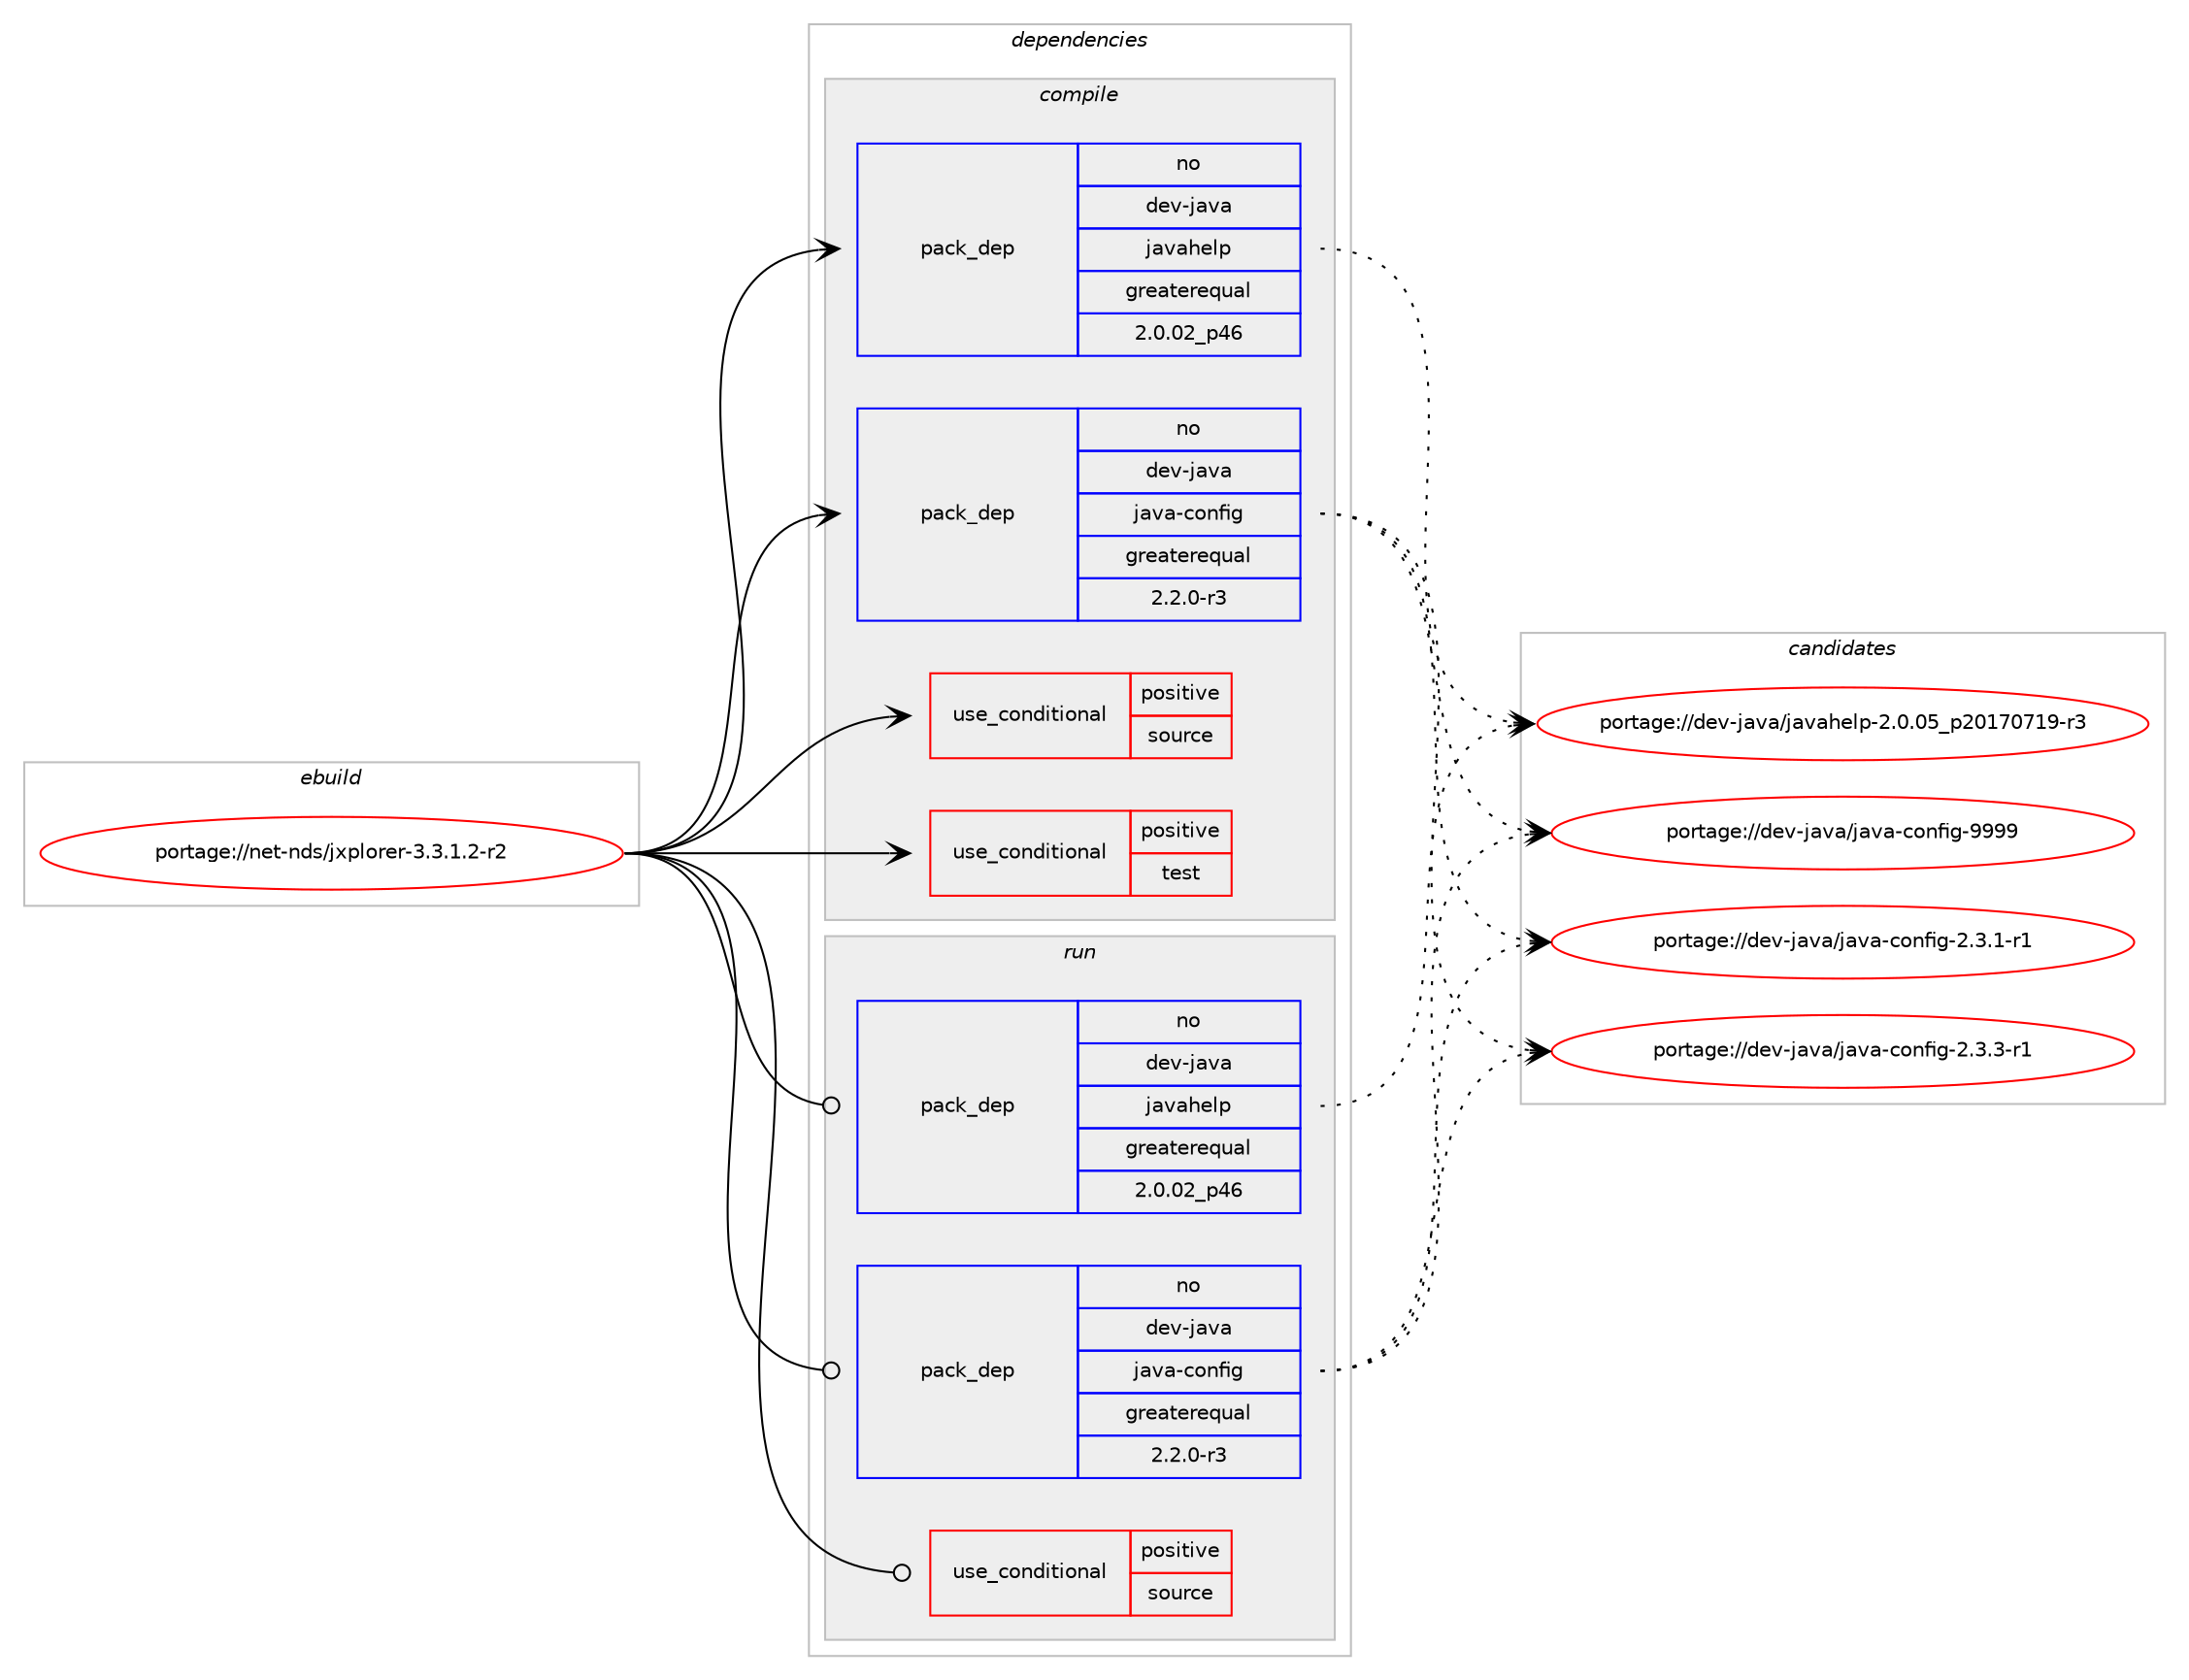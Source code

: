 digraph prolog {

# *************
# Graph options
# *************

newrank=true;
concentrate=true;
compound=true;
graph [rankdir=LR,fontname=Helvetica,fontsize=10,ranksep=1.5];#, ranksep=2.5, nodesep=0.2];
edge  [arrowhead=vee];
node  [fontname=Helvetica,fontsize=10];

# **********
# The ebuild
# **********

subgraph cluster_leftcol {
color=gray;
rank=same;
label=<<i>ebuild</i>>;
id [label="portage://net-nds/jxplorer-3.3.1.2-r2", color=red, width=4, href="../net-nds/jxplorer-3.3.1.2-r2.svg"];
}

# ****************
# The dependencies
# ****************

subgraph cluster_midcol {
color=gray;
label=<<i>dependencies</i>>;
subgraph cluster_compile {
fillcolor="#eeeeee";
style=filled;
label=<<i>compile</i>>;
subgraph cond678 {
dependency852 [label=<<TABLE BORDER="0" CELLBORDER="1" CELLSPACING="0" CELLPADDING="4"><TR><TD ROWSPAN="3" CELLPADDING="10">use_conditional</TD></TR><TR><TD>positive</TD></TR><TR><TD>source</TD></TR></TABLE>>, shape=none, color=red];
# *** BEGIN UNKNOWN DEPENDENCY TYPE (TODO) ***
# dependency852 -> package_dependency(portage://net-nds/jxplorer-3.3.1.2-r2,install,no,app-arch,zip,none,[,,],[],[])
# *** END UNKNOWN DEPENDENCY TYPE (TODO) ***

}
id:e -> dependency852:w [weight=20,style="solid",arrowhead="vee"];
subgraph cond679 {
dependency853 [label=<<TABLE BORDER="0" CELLBORDER="1" CELLSPACING="0" CELLPADDING="4"><TR><TD ROWSPAN="3" CELLPADDING="10">use_conditional</TD></TR><TR><TD>positive</TD></TR><TR><TD>test</TD></TR></TABLE>>, shape=none, color=red];
# *** BEGIN UNKNOWN DEPENDENCY TYPE (TODO) ***
# dependency853 -> package_dependency(portage://net-nds/jxplorer-3.3.1.2-r2,install,no,dev-java,junit,none,[,,],[slot(0)],[])
# *** END UNKNOWN DEPENDENCY TYPE (TODO) ***

}
id:e -> dependency853:w [weight=20,style="solid",arrowhead="vee"];
subgraph pack159 {
dependency854 [label=<<TABLE BORDER="0" CELLBORDER="1" CELLSPACING="0" CELLPADDING="4" WIDTH="220"><TR><TD ROWSPAN="6" CELLPADDING="30">pack_dep</TD></TR><TR><TD WIDTH="110">no</TD></TR><TR><TD>dev-java</TD></TR><TR><TD>java-config</TD></TR><TR><TD>greaterequal</TD></TR><TR><TD>2.2.0-r3</TD></TR></TABLE>>, shape=none, color=blue];
}
id:e -> dependency854:w [weight=20,style="solid",arrowhead="vee"];
subgraph pack160 {
dependency855 [label=<<TABLE BORDER="0" CELLBORDER="1" CELLSPACING="0" CELLPADDING="4" WIDTH="220"><TR><TD ROWSPAN="6" CELLPADDING="30">pack_dep</TD></TR><TR><TD WIDTH="110">no</TD></TR><TR><TD>dev-java</TD></TR><TR><TD>javahelp</TD></TR><TR><TD>greaterequal</TD></TR><TR><TD>2.0.02_p46</TD></TR></TABLE>>, shape=none, color=blue];
}
id:e -> dependency855:w [weight=20,style="solid",arrowhead="vee"];
# *** BEGIN UNKNOWN DEPENDENCY TYPE (TODO) ***
# id -> package_dependency(portage://net-nds/jxplorer-3.3.1.2-r2,install,no,virtual,jdk,none,[,,],[slot(1.8)],[])
# *** END UNKNOWN DEPENDENCY TYPE (TODO) ***

}
subgraph cluster_compileandrun {
fillcolor="#eeeeee";
style=filled;
label=<<i>compile and run</i>>;
}
subgraph cluster_run {
fillcolor="#eeeeee";
style=filled;
label=<<i>run</i>>;
subgraph cond680 {
dependency856 [label=<<TABLE BORDER="0" CELLBORDER="1" CELLSPACING="0" CELLPADDING="4"><TR><TD ROWSPAN="3" CELLPADDING="10">use_conditional</TD></TR><TR><TD>positive</TD></TR><TR><TD>source</TD></TR></TABLE>>, shape=none, color=red];
# *** BEGIN UNKNOWN DEPENDENCY TYPE (TODO) ***
# dependency856 -> package_dependency(portage://net-nds/jxplorer-3.3.1.2-r2,run,no,app-arch,zip,none,[,,],[],[])
# *** END UNKNOWN DEPENDENCY TYPE (TODO) ***

}
id:e -> dependency856:w [weight=20,style="solid",arrowhead="odot"];
subgraph pack161 {
dependency857 [label=<<TABLE BORDER="0" CELLBORDER="1" CELLSPACING="0" CELLPADDING="4" WIDTH="220"><TR><TD ROWSPAN="6" CELLPADDING="30">pack_dep</TD></TR><TR><TD WIDTH="110">no</TD></TR><TR><TD>dev-java</TD></TR><TR><TD>java-config</TD></TR><TR><TD>greaterequal</TD></TR><TR><TD>2.2.0-r3</TD></TR></TABLE>>, shape=none, color=blue];
}
id:e -> dependency857:w [weight=20,style="solid",arrowhead="odot"];
subgraph pack162 {
dependency858 [label=<<TABLE BORDER="0" CELLBORDER="1" CELLSPACING="0" CELLPADDING="4" WIDTH="220"><TR><TD ROWSPAN="6" CELLPADDING="30">pack_dep</TD></TR><TR><TD WIDTH="110">no</TD></TR><TR><TD>dev-java</TD></TR><TR><TD>javahelp</TD></TR><TR><TD>greaterequal</TD></TR><TR><TD>2.0.02_p46</TD></TR></TABLE>>, shape=none, color=blue];
}
id:e -> dependency858:w [weight=20,style="solid",arrowhead="odot"];
# *** BEGIN UNKNOWN DEPENDENCY TYPE (TODO) ***
# id -> package_dependency(portage://net-nds/jxplorer-3.3.1.2-r2,run,no,virtual,jre,none,[,,],[slot(1.8)],[])
# *** END UNKNOWN DEPENDENCY TYPE (TODO) ***

}
}

# **************
# The candidates
# **************

subgraph cluster_choices {
rank=same;
color=gray;
label=<<i>candidates</i>>;

subgraph choice159 {
color=black;
nodesep=1;
choice10010111845106971189747106971189745991111101021051034550465146494511449 [label="portage://dev-java/java-config-2.3.1-r1", color=red, width=4,href="../dev-java/java-config-2.3.1-r1.svg"];
choice10010111845106971189747106971189745991111101021051034550465146514511449 [label="portage://dev-java/java-config-2.3.3-r1", color=red, width=4,href="../dev-java/java-config-2.3.3-r1.svg"];
choice10010111845106971189747106971189745991111101021051034557575757 [label="portage://dev-java/java-config-9999", color=red, width=4,href="../dev-java/java-config-9999.svg"];
dependency854:e -> choice10010111845106971189747106971189745991111101021051034550465146494511449:w [style=dotted,weight="100"];
dependency854:e -> choice10010111845106971189747106971189745991111101021051034550465146514511449:w [style=dotted,weight="100"];
dependency854:e -> choice10010111845106971189747106971189745991111101021051034557575757:w [style=dotted,weight="100"];
}
subgraph choice160 {
color=black;
nodesep=1;
choice100101118451069711897471069711897104101108112455046484648539511250484955485549574511451 [label="portage://dev-java/javahelp-2.0.05_p20170719-r3", color=red, width=4,href="../dev-java/javahelp-2.0.05_p20170719-r3.svg"];
dependency855:e -> choice100101118451069711897471069711897104101108112455046484648539511250484955485549574511451:w [style=dotted,weight="100"];
}
subgraph choice161 {
color=black;
nodesep=1;
choice10010111845106971189747106971189745991111101021051034550465146494511449 [label="portage://dev-java/java-config-2.3.1-r1", color=red, width=4,href="../dev-java/java-config-2.3.1-r1.svg"];
choice10010111845106971189747106971189745991111101021051034550465146514511449 [label="portage://dev-java/java-config-2.3.3-r1", color=red, width=4,href="../dev-java/java-config-2.3.3-r1.svg"];
choice10010111845106971189747106971189745991111101021051034557575757 [label="portage://dev-java/java-config-9999", color=red, width=4,href="../dev-java/java-config-9999.svg"];
dependency857:e -> choice10010111845106971189747106971189745991111101021051034550465146494511449:w [style=dotted,weight="100"];
dependency857:e -> choice10010111845106971189747106971189745991111101021051034550465146514511449:w [style=dotted,weight="100"];
dependency857:e -> choice10010111845106971189747106971189745991111101021051034557575757:w [style=dotted,weight="100"];
}
subgraph choice162 {
color=black;
nodesep=1;
choice100101118451069711897471069711897104101108112455046484648539511250484955485549574511451 [label="portage://dev-java/javahelp-2.0.05_p20170719-r3", color=red, width=4,href="../dev-java/javahelp-2.0.05_p20170719-r3.svg"];
dependency858:e -> choice100101118451069711897471069711897104101108112455046484648539511250484955485549574511451:w [style=dotted,weight="100"];
}
}

}
